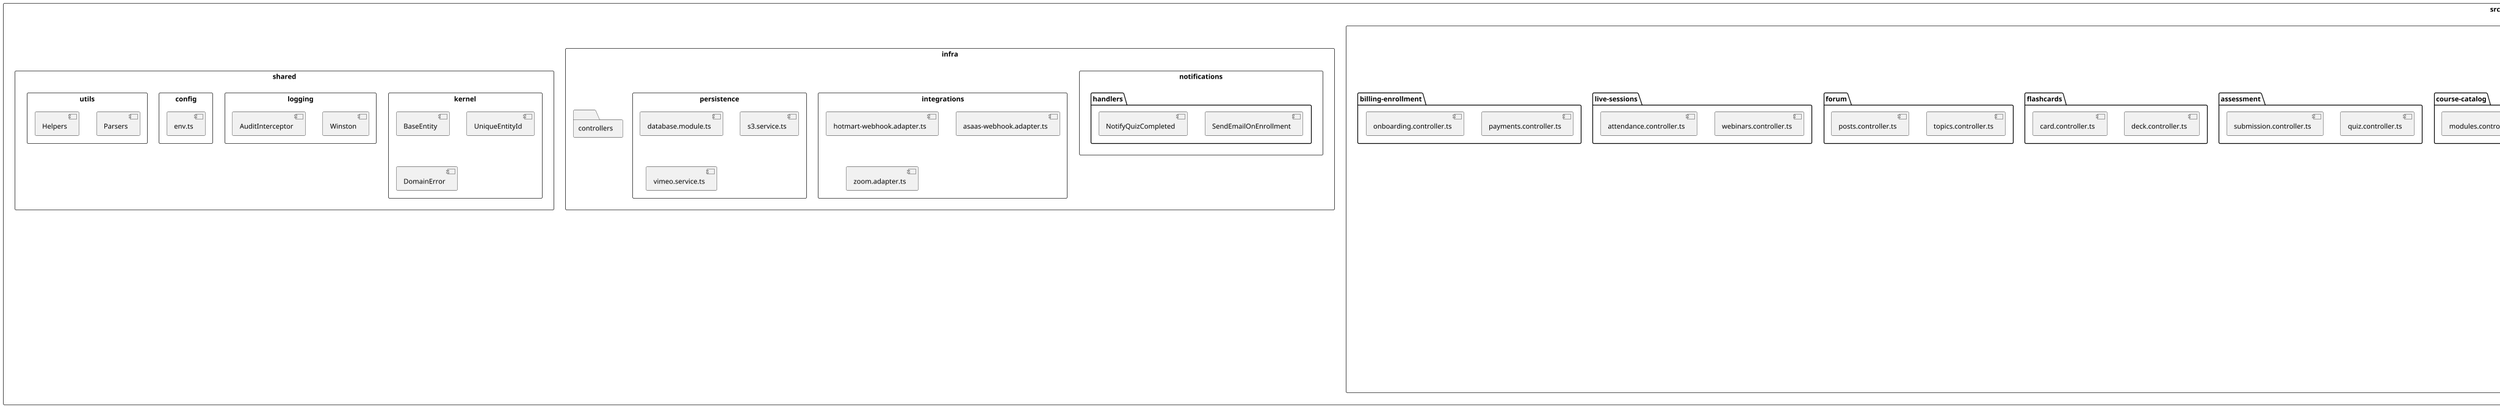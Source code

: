 @startuml
' Arquitetura de pastas representada como pacotes UML

' força diagramas de pacotes a cair de cima pra baixo
top to bottom direction

' limita a largura máxima do canvas (px)
skinparam maxPageWidth 400
' ou escala todo o diagrama para 80% do tamanho
scale 0.8

skinparam packageStyle rectangle

package "src" {
  
  package "domain" {
    package "auth" {
      package "application" {
        folder "repositories" {
          [i-account-repository.ts]
          [i-role-repository.ts]
        }
        folder "use-cases" {
          [create-account.ts]
          [authenticate-user.ts]
          [refresh-token.ts]
        }
      }
      package "enterprise" {
        folder "entities" {
          [User.ts]
          [Role.ts]
          [Session.ts]
          [Token.ts]
        }
      }
    }
    package "student-profile" {
      package "application" {
        folder "repositories" {
          [i-enrollment-repository.ts]
          [i-progress-repository.ts]
        }
        folder "use-cases" {
          [enroll-student.ts]
          [track-progress.ts]
          [issue-certificate.ts]
        }
      }
      package "enterprise" {
        folder "entities" {
          [Enrollment.ts]
          [Progress.ts]
          [Certificate.ts]
        }
      }
    }
    package "course-catalog" {
      package "application" {
        folder "repositories" {
          [i-course-repository.ts]
          [i-content-repository.ts]
        }
        folder "use-cases" {
          [create-course.ts]
          [add-module.ts]
          [publish-content.ts]
        }
      }
      package "enterprise" {
        folder "entities" {
          [Course.ts]
          [Module.ts]
          [Content.ts]
        }
      }
    }
    package "assessment" {
      package "application" {
        folder "repositories" {
          [i-quiz-repository.ts]
          [i-submission-repository.ts]
        }
        folder "use-cases" {
          [create-quiz.ts]
          [submit-quiz-answers.ts]
          [grade-submission.ts]
        }
      }
      package "enterprise" {
        folder "entities" {
          [Quiz.ts]
          [Question.ts]
          [Option.ts]
          [Submission.ts]
        }
      }
    }
    package "flashcards" {
      package "application" {
        folder "repositories" {
          [i-deck-repository.ts]
          [i-card-repository.ts]
        }
        folder "use-cases" {
          [create-deck.ts]
          [review-cards.ts]
          [track-mastery.ts]
        }
      }
      package "enterprise" {
        folder "entities" {
          [Deck.ts]
          [Card.ts]
          [MasteryRecord.ts]
        }
      }
    }
    package "forum" {
      package "application" {
        folder "repositories" {
          [i-topic-repository.ts]
          [i-post-repository.ts]
        }
        folder "use-cases" {
          [create-topic.ts]
          [reply-to-post.ts]
          [list-notifications.ts]
        }
      }
      package "enterprise" {
        folder "entities" {
          [Topic.ts]
          [Post.ts]
          [Reply.ts]
        }
      }
    }
    package "live-sessions" {
      package "application" {
        folder "repositories" {
          [i-webinar-repository.ts]
          [i-attendance-repository.ts]
        }
        folder "use-cases" {
          [schedule-webinar.ts]
          [register-attendance.ts]
        }
      }
      package "enterprise" {
        folder "entities" {
          [Webinar.ts]
          [AttendanceRecord.ts]
        }
      }
    }
    package "billing-enrollment" {
      package "application" {
        folder "repositories" {
          [i-payment-repository.ts]
          [i-invoice-repository.ts]
        }
        folder "use-cases" {
          [process-hotmart-webhook.ts]
          [issue-invoice.ts]
          [auto-onboard-student.ts]
        }
      }
      package "enterprise" {
        folder "entities" {
          [PaymentEvent.ts]
          [Invoice.ts]
          [OnboardingRecord.ts]
        }
      }
    }
  }
  
  package "application" {
    package "auth" {
      folder "services" {
        [sign-in.service.ts]
        [reset-password.service.ts]
      }
    }
    package "student-profile" {
      folder "services" {
        [enrollment.service.ts]
        [progress-report.service.ts]
      }
    }
    package "assessment" {
      folder "services" {
        [quiz-grading.service.ts]
        [submission-review.service.ts]
      }
    }
    ' … demais domínios …
  }
  
  package "infra" {
    folder "controllers" {
      folder "auth" {
        [auth.controller.ts]
        [password-reset.controller.ts]
      }
      folder "student-profile" {
        [enrollment.controller.ts]
        [progress.controller.ts]
      }
      folder "course-catalog" {
        [courses.controller.ts]
        [modules.controller.ts]
      }
      folder "assessment" {
        [quiz.controller.ts]
        [submission.controller.ts]
      }
      folder "flashcards" {
        [deck.controller.ts]
        [card.controller.ts]
      }
      folder "forum" {
        [topics.controller.ts]
        [posts.controller.ts]
      }
      folder "live-sessions" {
        [webinars.controller.ts]
        [attendance.controller.ts]
      }
      folder "billing-enrollment" {
        [payments.controller.ts]
        [onboarding.controller.ts]
      }
    }
    package "auth" {
      [guards/]
      [strategies/]
      [repositories/]
      [dtos/]
      [auth.module.ts]
    }
    package "notifications" {
      folder "handlers" {
        [SendEmailOnEnrollment]
        [NotifyQuizCompleted]
      }
    }
    package "integrations" {
      [hotmart-webhook.adapter.ts]
      [asaas-webhook.adapter.ts]
      [zoom.adapter.ts]
    }
    package "persistence" {
      [database.module.ts]
      [s3.service.ts]
      [vimeo.service.ts]
    }
  }
  
  package "shared" {
    package "kernel" {
      [BaseEntity]
      [UniqueEntityId]
      [DomainError]
    }
    package "logging" {
      [Winston]
      [AuditInterceptor]
    }
    package "config" {
      [env.ts]
    }
    package "utils" {
      [Parsers]
      [Helpers]
    }
  }

}

@enduml